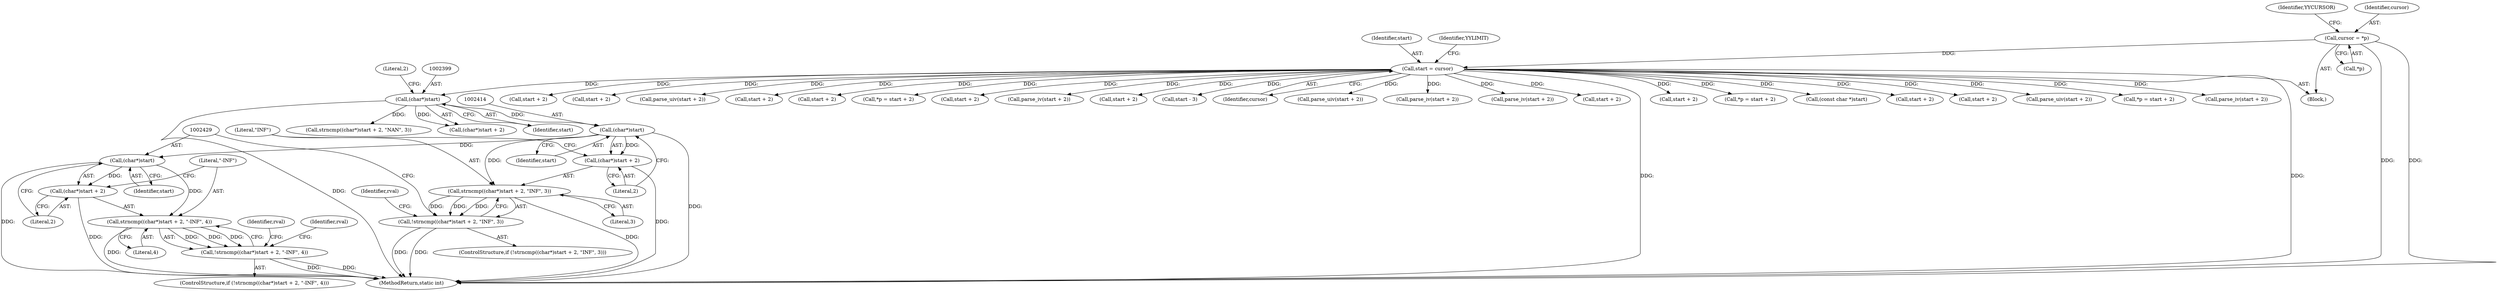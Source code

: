 digraph "0_php-src_1a23ebc1fff59bf480ca92963b36eba5c1b904c4@pointer" {
"1002413" [label="(Call,(char*)start)"];
"1002398" [label="(Call,(char*)start)"];
"1000144" [label="(Call,start = cursor)"];
"1000120" [label="(Call,cursor = *p)"];
"1002411" [label="(Call,strncmp((char*)start + 2, \"INF\", 3))"];
"1002410" [label="(Call,!strncmp((char*)start + 2, \"INF\", 3))"];
"1002412" [label="(Call,(char*)start + 2)"];
"1002428" [label="(Call,(char*)start)"];
"1002426" [label="(Call,strncmp((char*)start + 2, \"-INF\", 4))"];
"1002425" [label="(Call,!strncmp((char*)start + 2, \"-INF\", 4))"];
"1002427" [label="(Call,(char*)start + 2)"];
"1002137" [label="(Call,start + 2)"];
"1002418" [label="(Literal,3)"];
"1001723" [label="(Call,start + 2)"];
"1002050" [label="(Call,parse_uiv(start + 2))"];
"1001263" [label="(Call,start + 2)"];
"1000126" [label="(Identifier,YYCURSOR)"];
"1002412" [label="(Call,(char*)start + 2)"];
"1001348" [label="(Call,start + 2)"];
"1002312" [label="(Call,*p = start + 2)"];
"1001703" [label="(Call,start + 2)"];
"1002416" [label="(Literal,2)"];
"1002413" [label="(Call,(char*)start)"];
"1001347" [label="(Call,parse_iv(start + 2))"];
"1001604" [label="(Call,start + 2)"];
"1002417" [label="(Literal,\"INF\")"];
"1002421" [label="(Identifier,rval)"];
"1001497" [label="(Call,start - 3)"];
"1002409" [label="(ControlStructure,if (!strncmp((char*)start + 2, \"INF\", 3)))"];
"1002447" [label="(MethodReturn,static int)"];
"1002411" [label="(Call,strncmp((char*)start + 2, \"INF\", 3))"];
"1002431" [label="(Literal,2)"];
"1000146" [label="(Identifier,cursor)"];
"1002432" [label="(Literal,\"-INF\")"];
"1002442" [label="(Identifier,rval)"];
"1001702" [label="(Call,parse_uiv(start + 2))"];
"1001603" [label="(Call,parse_iv(start + 2))"];
"1000144" [label="(Call,start = cursor)"];
"1002396" [label="(Call,strncmp((char*)start + 2, \"NAN\", 3))"];
"1002427" [label="(Call,(char*)start + 2)"];
"1002136" [label="(Call,parse_iv(start + 2))"];
"1002430" [label="(Identifier,start)"];
"1002397" [label="(Call,(char*)start + 2)"];
"1002428" [label="(Call,(char*)start)"];
"1002315" [label="(Call,start + 2)"];
"1002401" [label="(Literal,2)"];
"1002424" [label="(ControlStructure,if (!strncmp((char*)start + 2, \"-INF\", 4)))"];
"1000121" [label="(Identifier,cursor)"];
"1002415" [label="(Identifier,start)"];
"1002433" [label="(Literal,4)"];
"1000111" [label="(Block,)"];
"1002067" [label="(Call,start + 2)"];
"1002064" [label="(Call,*p = start + 2)"];
"1002398" [label="(Call,(char*)start)"];
"1000145" [label="(Identifier,start)"];
"1000120" [label="(Call,cursor = *p)"];
"1001422" [label="(Call,(const char *)start)"];
"1000153" [label="(Identifier,YYLIMIT)"];
"1002051" [label="(Call,start + 2)"];
"1002400" [label="(Identifier,start)"];
"1002426" [label="(Call,strncmp((char*)start + 2, \"-INF\", 4))"];
"1002425" [label="(Call,!strncmp((char*)start + 2, \"-INF\", 4))"];
"1002436" [label="(Identifier,rval)"];
"1002299" [label="(Call,start + 2)"];
"1002410" [label="(Call,!strncmp((char*)start + 2, \"INF\", 3))"];
"1002298" [label="(Call,parse_uiv(start + 2))"];
"1001720" [label="(Call,*p = start + 2)"];
"1001262" [label="(Call,parse_iv(start + 2))"];
"1000122" [label="(Call,*p)"];
"1002413" -> "1002412"  [label="AST: "];
"1002413" -> "1002415"  [label="CFG: "];
"1002414" -> "1002413"  [label="AST: "];
"1002415" -> "1002413"  [label="AST: "];
"1002416" -> "1002413"  [label="CFG: "];
"1002413" -> "1002447"  [label="DDG: "];
"1002413" -> "1002411"  [label="DDG: "];
"1002413" -> "1002412"  [label="DDG: "];
"1002398" -> "1002413"  [label="DDG: "];
"1002413" -> "1002428"  [label="DDG: "];
"1002398" -> "1002397"  [label="AST: "];
"1002398" -> "1002400"  [label="CFG: "];
"1002399" -> "1002398"  [label="AST: "];
"1002400" -> "1002398"  [label="AST: "];
"1002401" -> "1002398"  [label="CFG: "];
"1002398" -> "1002447"  [label="DDG: "];
"1002398" -> "1002396"  [label="DDG: "];
"1002398" -> "1002397"  [label="DDG: "];
"1000144" -> "1002398"  [label="DDG: "];
"1000144" -> "1000111"  [label="AST: "];
"1000144" -> "1000146"  [label="CFG: "];
"1000145" -> "1000144"  [label="AST: "];
"1000146" -> "1000144"  [label="AST: "];
"1000153" -> "1000144"  [label="CFG: "];
"1000144" -> "1002447"  [label="DDG: "];
"1000144" -> "1002447"  [label="DDG: "];
"1000120" -> "1000144"  [label="DDG: "];
"1000144" -> "1001262"  [label="DDG: "];
"1000144" -> "1001263"  [label="DDG: "];
"1000144" -> "1001347"  [label="DDG: "];
"1000144" -> "1001348"  [label="DDG: "];
"1000144" -> "1001422"  [label="DDG: "];
"1000144" -> "1001497"  [label="DDG: "];
"1000144" -> "1001603"  [label="DDG: "];
"1000144" -> "1001604"  [label="DDG: "];
"1000144" -> "1001702"  [label="DDG: "];
"1000144" -> "1001703"  [label="DDG: "];
"1000144" -> "1001720"  [label="DDG: "];
"1000144" -> "1001723"  [label="DDG: "];
"1000144" -> "1002050"  [label="DDG: "];
"1000144" -> "1002051"  [label="DDG: "];
"1000144" -> "1002064"  [label="DDG: "];
"1000144" -> "1002067"  [label="DDG: "];
"1000144" -> "1002136"  [label="DDG: "];
"1000144" -> "1002137"  [label="DDG: "];
"1000144" -> "1002298"  [label="DDG: "];
"1000144" -> "1002299"  [label="DDG: "];
"1000144" -> "1002312"  [label="DDG: "];
"1000144" -> "1002315"  [label="DDG: "];
"1000120" -> "1000111"  [label="AST: "];
"1000120" -> "1000122"  [label="CFG: "];
"1000121" -> "1000120"  [label="AST: "];
"1000122" -> "1000120"  [label="AST: "];
"1000126" -> "1000120"  [label="CFG: "];
"1000120" -> "1002447"  [label="DDG: "];
"1000120" -> "1002447"  [label="DDG: "];
"1002411" -> "1002410"  [label="AST: "];
"1002411" -> "1002418"  [label="CFG: "];
"1002412" -> "1002411"  [label="AST: "];
"1002417" -> "1002411"  [label="AST: "];
"1002418" -> "1002411"  [label="AST: "];
"1002410" -> "1002411"  [label="CFG: "];
"1002411" -> "1002447"  [label="DDG: "];
"1002411" -> "1002410"  [label="DDG: "];
"1002411" -> "1002410"  [label="DDG: "];
"1002411" -> "1002410"  [label="DDG: "];
"1002410" -> "1002409"  [label="AST: "];
"1002421" -> "1002410"  [label="CFG: "];
"1002429" -> "1002410"  [label="CFG: "];
"1002410" -> "1002447"  [label="DDG: "];
"1002410" -> "1002447"  [label="DDG: "];
"1002412" -> "1002416"  [label="CFG: "];
"1002416" -> "1002412"  [label="AST: "];
"1002417" -> "1002412"  [label="CFG: "];
"1002412" -> "1002447"  [label="DDG: "];
"1002428" -> "1002427"  [label="AST: "];
"1002428" -> "1002430"  [label="CFG: "];
"1002429" -> "1002428"  [label="AST: "];
"1002430" -> "1002428"  [label="AST: "];
"1002431" -> "1002428"  [label="CFG: "];
"1002428" -> "1002447"  [label="DDG: "];
"1002428" -> "1002426"  [label="DDG: "];
"1002428" -> "1002427"  [label="DDG: "];
"1002426" -> "1002425"  [label="AST: "];
"1002426" -> "1002433"  [label="CFG: "];
"1002427" -> "1002426"  [label="AST: "];
"1002432" -> "1002426"  [label="AST: "];
"1002433" -> "1002426"  [label="AST: "];
"1002425" -> "1002426"  [label="CFG: "];
"1002426" -> "1002447"  [label="DDG: "];
"1002426" -> "1002425"  [label="DDG: "];
"1002426" -> "1002425"  [label="DDG: "];
"1002426" -> "1002425"  [label="DDG: "];
"1002425" -> "1002424"  [label="AST: "];
"1002436" -> "1002425"  [label="CFG: "];
"1002442" -> "1002425"  [label="CFG: "];
"1002425" -> "1002447"  [label="DDG: "];
"1002425" -> "1002447"  [label="DDG: "];
"1002427" -> "1002431"  [label="CFG: "];
"1002431" -> "1002427"  [label="AST: "];
"1002432" -> "1002427"  [label="CFG: "];
"1002427" -> "1002447"  [label="DDG: "];
}
